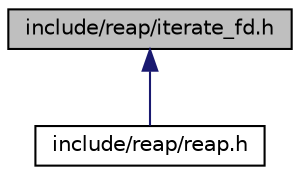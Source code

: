 digraph "include/reap/iterate_fd.h"
{
 // LATEX_PDF_SIZE
  edge [fontname="Helvetica",fontsize="10",labelfontname="Helvetica",labelfontsize="10"];
  node [fontname="Helvetica",fontsize="10",shape=record];
  Node1 [label="include/reap/iterate_fd.h",height=0.2,width=0.4,color="black", fillcolor="grey75", style="filled", fontcolor="black",tooltip="Exposes file descriptor iteration."];
  Node1 -> Node2 [dir="back",color="midnightblue",fontsize="10",style="solid",fontname="Helvetica"];
  Node2 [label="include/reap/reap.h",height=0.2,width=0.4,color="black", fillcolor="white", style="filled",URL="$reap_8h_source.html",tooltip=" "];
}
